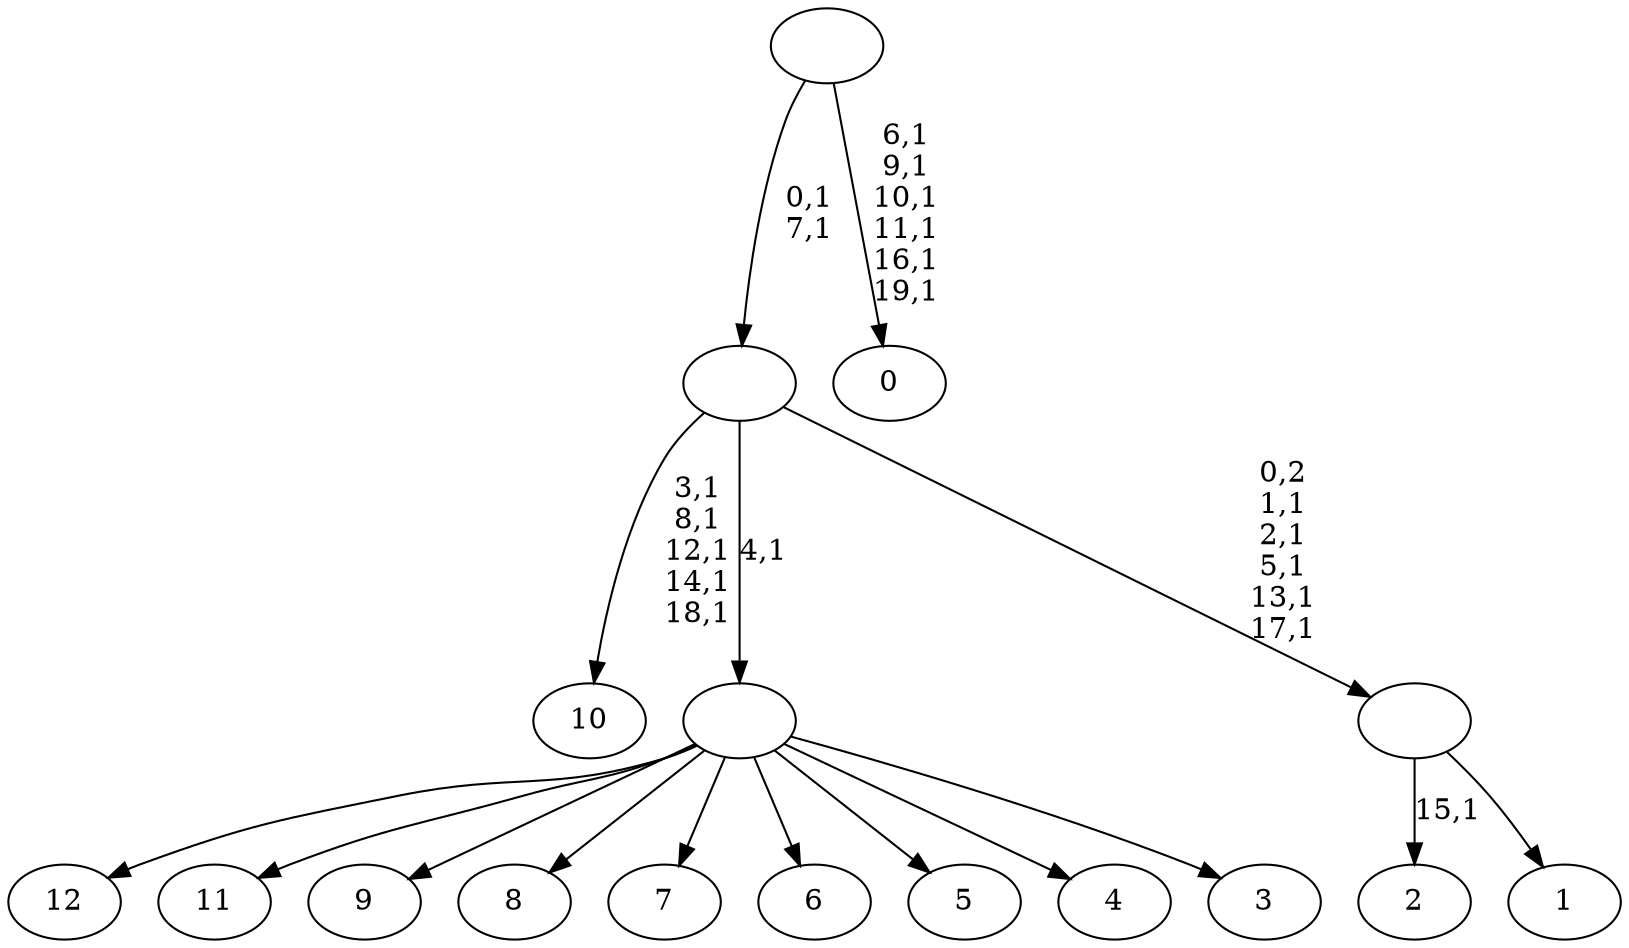 digraph T {
	33 [label="12"]
	32 [label="11"]
	31 [label="10"]
	25 [label="9"]
	24 [label="8"]
	23 [label="7"]
	22 [label="6"]
	21 [label="5"]
	20 [label="4"]
	19 [label="3"]
	18 [label=""]
	17 [label="2"]
	15 [label="1"]
	14 [label=""]
	9 [label=""]
	7 [label="0"]
	0 [label=""]
	18 -> 33 [label=""]
	18 -> 32 [label=""]
	18 -> 25 [label=""]
	18 -> 24 [label=""]
	18 -> 23 [label=""]
	18 -> 22 [label=""]
	18 -> 21 [label=""]
	18 -> 20 [label=""]
	18 -> 19 [label=""]
	14 -> 17 [label="15,1"]
	14 -> 15 [label=""]
	9 -> 14 [label="0,2\n1,1\n2,1\n5,1\n13,1\n17,1"]
	9 -> 31 [label="3,1\n8,1\n12,1\n14,1\n18,1"]
	9 -> 18 [label="4,1"]
	0 -> 7 [label="6,1\n9,1\n10,1\n11,1\n16,1\n19,1"]
	0 -> 9 [label="0,1\n7,1"]
}
